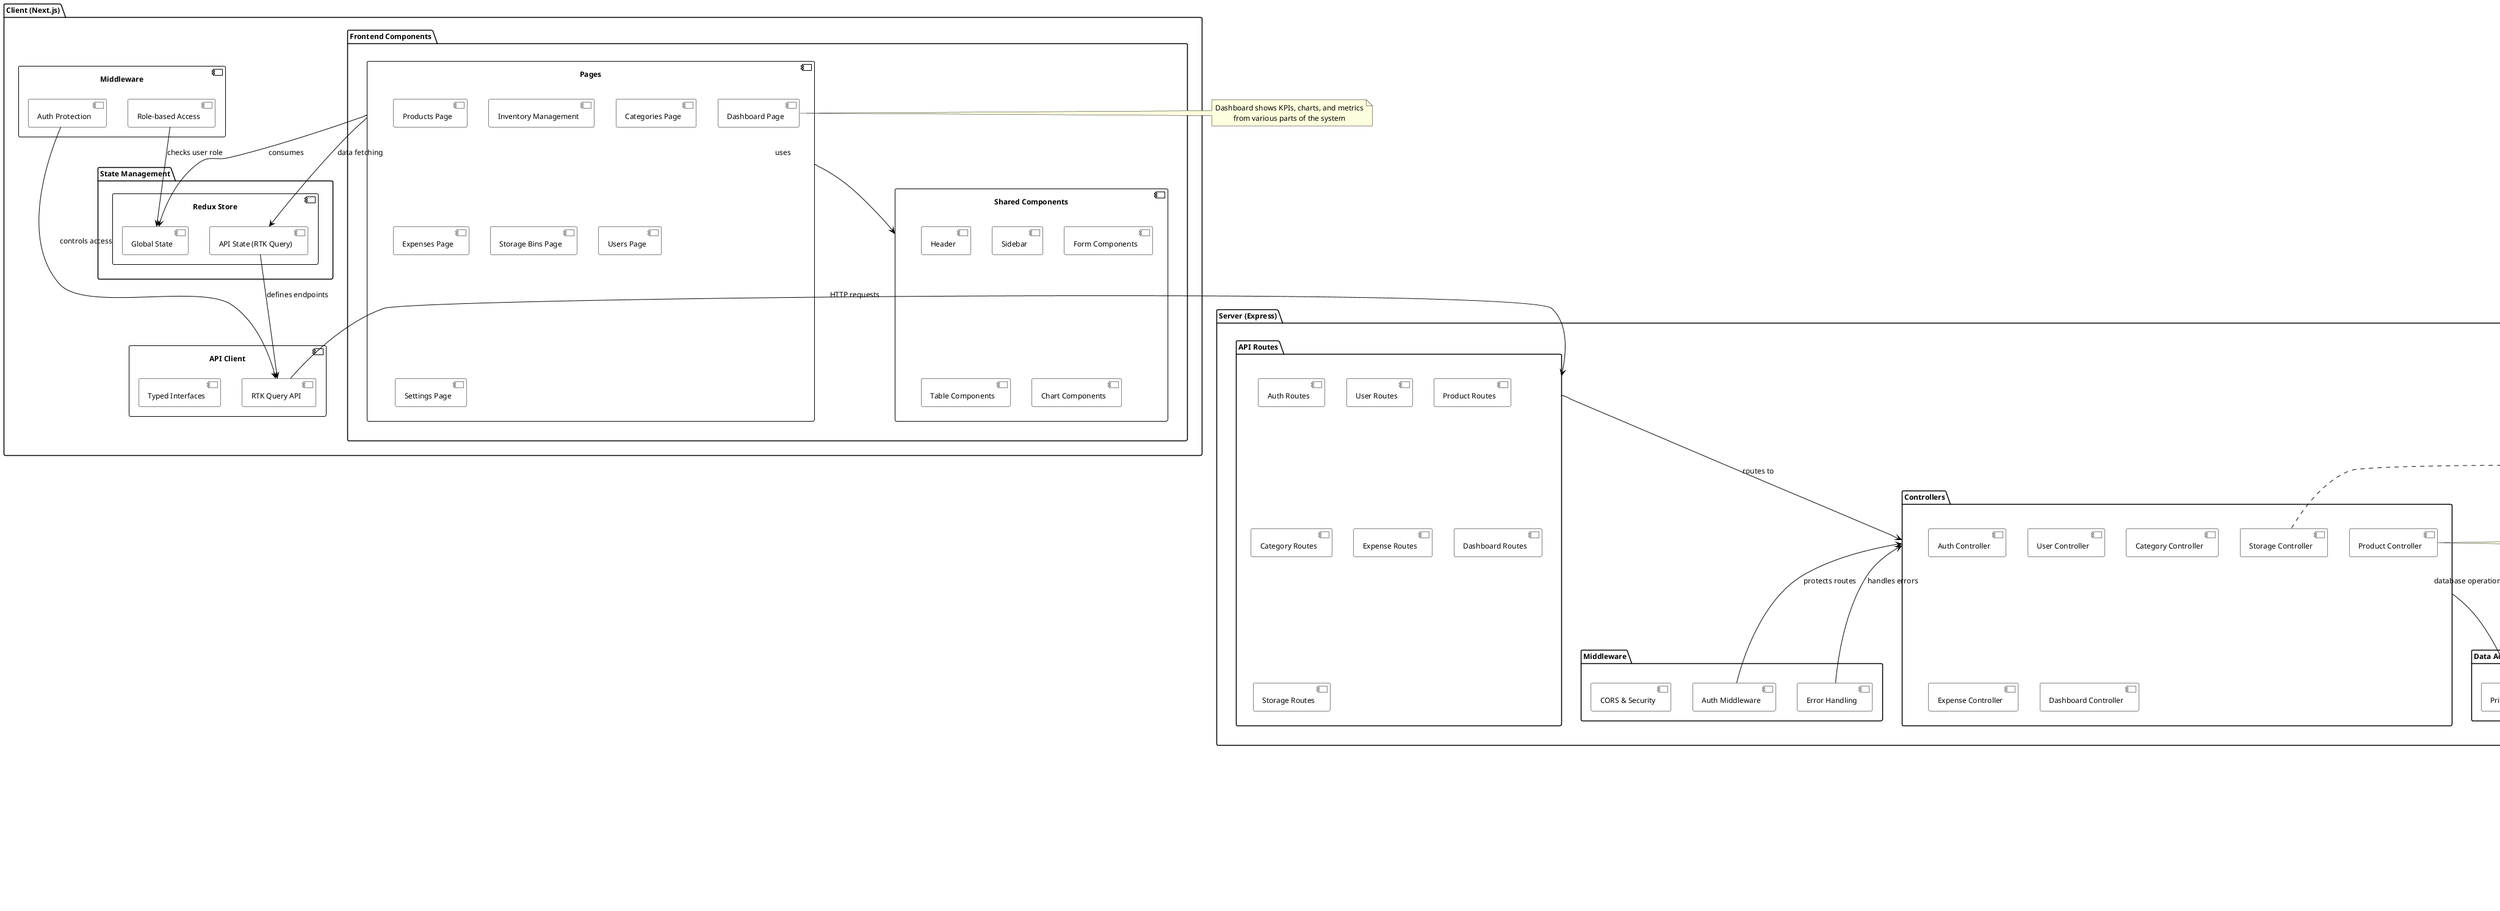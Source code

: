 @startuml Warehouse Application Architecture

' Styling
skinparam {
  DefaultFontName Arial
  DefaultFontSize 12
  DefaultTextAlignment center
  Shadowing false
  
  PackageBackgroundColor White
  PackageBorderColor Black
  
  ComponentBackgroundColor White
  ComponentBorderColor Black
  
  DatabaseBackgroundColor White
  DatabaseBorderColor Black
  
  ArrowColor Black
  
  ClassBackgroundColor White
  ClassBorderColor Black
}

' Top level components
package "Client (Next.js)" {
  package "Frontend Components" {
    component "Pages" {
      [Dashboard Page]
      [Products Page]
      [Inventory Management]
      [Categories Page]
      [Expenses Page]
      [Storage Bins Page]
      [Users Page]
      [Settings Page]
    }
    
    component "Shared Components" {
      [Header]
      [Sidebar]
      [Form Components]
      [Table Components]
      [Chart Components]
    }
  }
  
  package "State Management" {
    component "Redux Store" {
      [Global State]
      [API State (RTK Query)]
    }
  }
  
  component "Middleware" {
    [Auth Protection]
    [Role-based Access]
  }
  
  component "API Client" {
    [RTK Query API]
    [Typed Interfaces]
  }
}

package "Server (Express)" {
  package "API Routes" {
    [Auth Routes]
    [User Routes]
    [Product Routes]
    [Category Routes]
    [Expense Routes]
    [Dashboard Routes]
    [Storage Routes]
  }
  
  package "Controllers" {
    [Auth Controller]
    [User Controller]
    [Product Controller]
    [Category Controller]
    [Expense Controller]
    [Dashboard Controller]
    [Storage Controller]
  }
  
  package "Middleware" as ServerMiddleware {
    [Auth Middleware]
    [Error Handling]
    [CORS & Security]
  }
  
  package "Data Access" {
    [Prisma Client]
  }
}

database "PostgreSQL" {
  package "Database Models" {
    [Users]
    [Products]
    [Categories]
    [Expenses]
    [StorageBin]
    [ProductLocation]
    [GoodsReceipt]
    [GoodsReceiptItem]
    [Shipment]
    [ShipmentItem]
    [Sales]
    [Purchases]
  }
}

' Connections between components

' Client-side connections
[Pages] --> [Shared Components]: uses
[Pages] --> [Global State]: consumes
[Pages] --> [API State (RTK Query)]: data fetching
[API State (RTK Query)] --> [RTK Query API]: defines endpoints
[Auth Protection] --> [RTK Query API]: controls access
[Role-based Access] --> [Global State]: checks user role

' Server-side connections
[API Routes] --> [Controllers]: routes to
[Controllers] --> [Prisma Client]: database operations
[Auth Middleware] -up-> [Controllers]: protects routes
[Error Handling] -up-> [Controllers]: handles errors

' Client-Server connection
[RTK Query API] -right-> [API Routes]: HTTP requests

' Server-Database connection
[Prisma Client] -right-> [Database Models]: ORM mapping

' Domain flows (examples)
note right of [Dashboard Page]
  Dashboard shows KPIs, charts, and metrics
  from various parts of the system
end note

note right of [Product Controller]
  Handles CRUD operations for products,
  including stock management
end note

note right of [Storage Controller]
  Manages storage bins, product locations,
  goods receipts, and shipments
end note

@enduml 